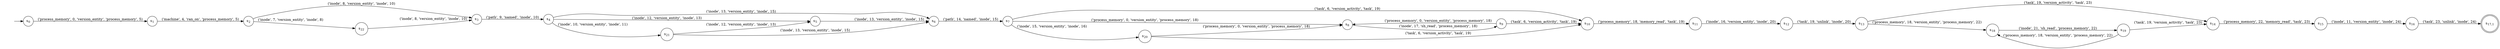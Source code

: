 digraph DFA {
    rankdir = LR;
    I [style = invis];
    I -> S0;
    S0 [label = <s<sub>0</sub>>, shape = circle];
    S1 [label = <s<sub>1</sub>>, shape = circle];
    S2 [label = <s<sub>2</sub>>, shape = circle];
    S3 [label = <s<sub>3</sub>>, shape = circle];
    S4 [label = <s<sub>4</sub>>, shape = circle];
    S5 [label = <s<sub>5</sub>>, shape = circle];
    S6 [label = <s<sub>6</sub>>, shape = circle];
    S7 [label = <s<sub>7</sub>>, shape = circle];
    S8 [label = <s<sub>8</sub>>, shape = circle];
    S9 [label = <s<sub>9</sub>>, shape = circle];
    S9 -> S8 [label = "('process_memory', 0, 'version_entity', 'process_memory', 18)"];
    S10 [label = <s<sub>10</sub>>, shape = circle];
    S11 [label = <s<sub>11</sub>>, shape = circle];
    S12 [label = <s<sub>12</sub>>, shape = circle];
    S13 [label = <s<sub>13</sub>>, shape = circle];
    S14 [label = <s<sub>14</sub>>, shape = circle];
    S15 [label = <s<sub>15</sub>>, shape = circle];
    S16 [label = <s<sub>16</sub>>, shape = circle];
    S17 [label = <s<sub>17,1</sub>>, shape = circle, peripheries = 2];
    S16 -> S17 [label = "('task', 23, 'unlink', 'inode', 24)"];
    S15 -> S16 [label = "('inode', 11, 'version_entity', 'inode', 24)"];
    S14 -> S15 [label = "('process_memory', 22, 'memory_read', 'task', 23)"];
    S13 -> S14 [label = "('task', 19, 'version_activity', 'task', 23)"];
    S18 [label = <s<sub>18</sub>>, shape = circle];
    S19 [label = <s<sub>19</sub>>, shape = circle];
    S19 -> S14 [label = "('task', 19, 'version_activity', 'task', 23)"];
    S19 -> S18 [label = "('process_memory', 18, 'version_entity', 'process_memory', 22)"];
    S18 -> S19 [label = "('inode', 21, 'sh_read', 'process_memory', 22)"];
    S13 -> S18 [label = "('process_memory', 18, 'version_entity', 'process_memory', 22)"];
    S12 -> S13 [label = "('task', 19, 'unlink', 'inode', 20)"];
    S11 -> S12 [label = "('inode', 16, 'version_entity', 'inode', 20)"];
    S10 -> S11 [label = "('process_memory', 18, 'memory_read', 'task', 19)"];
    S9 -> S10 [label = "('task', 6, 'version_activity', 'task', 19)"];
    S8 -> S9 [label = "('inode', 17, 'sh_read', 'process_memory', 18)"];
    S7 -> S8 [label = "('process_memory', 0, 'version_entity', 'process_memory', 18)"];
    S7 -> S10 [label = "('task', 6, 'version_activity', 'task', 19)"];
    S20 [label = <s<sub>20</sub>>, shape = circle];
    S20 -> S8 [label = "('process_memory', 0, 'version_entity', 'process_memory', 18)"];
    S20 -> S10 [label = "('task', 6, 'version_activity', 'task', 19)"];
    S7 -> S20 [label = "('inode', 15, 'version_entity', 'inode', 16)"];
    S6 -> S7 [label = "('path', 14, 'named', 'inode', 15)"];
    S5 -> S6 [label = "('inode', 13, 'version_entity', 'inode', 15)"];
    S4 -> S5 [label = "('inode', 12, 'version_entity', 'inode', 13)"];
    S21 [label = <s<sub>21</sub>>, shape = circle];
    S21 -> S5 [label = "('inode', 12, 'version_entity', 'inode', 13)"];
    S21 -> S6 [label = "('inode', 13, 'version_entity', 'inode', 15)"];
    S4 -> S21 [label = "('inode', 10, 'version_entity', 'inode', 11)"];
    S4 -> S6 [label = "('inode', 13, 'version_entity', 'inode', 15)"];
    S3 -> S4 [label = "('path', 9, 'named', 'inode', 10)"];
    S2 -> S3 [label = "('inode', 8, 'version_entity', 'inode', 10)"];
    S22 [label = <s<sub>22</sub>>, shape = circle];
    S22 -> S3 [label = "('inode', 8, 'version_entity', 'inode', 10)"];
    S2 -> S22 [label = "('inode', 7, 'version_entity', 'inode', 8)"];
    S1 -> S2 [label = "('machine', 4, 'ran_on', 'process_memory', 5)"];
    S0 -> S1 [label = "('process_memory', 0, 'version_entity', 'process_memory', 5)"];
}
